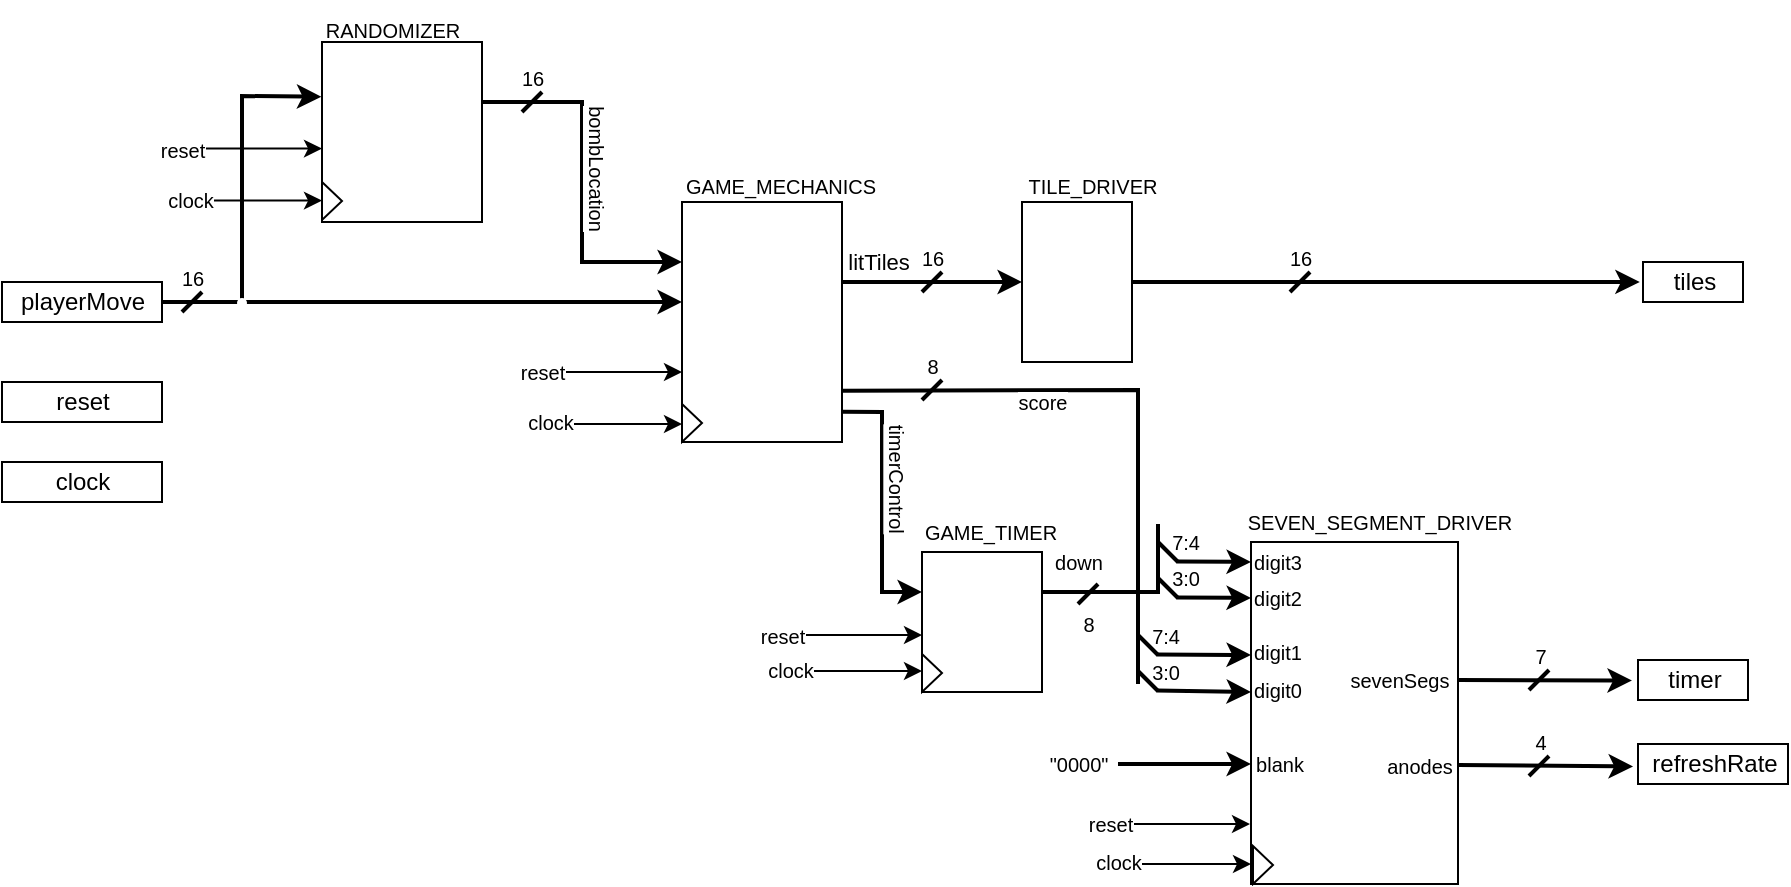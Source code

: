 <mxfile>
    <diagram id="KhUCfNvhIDTQsZcqQasR" name="Page-1">
        <mxGraphModel dx="780" dy="458" grid="1" gridSize="10" guides="1" tooltips="1" connect="1" arrows="1" fold="1" page="1" pageScale="1" pageWidth="1169" pageHeight="827" background="none" math="0" shadow="0">
            <root>
                <mxCell id="0"/>
                <mxCell id="1" parent="0"/>
                <mxCell id="27" style="edgeStyle=none;rounded=0;html=1;exitX=0;exitY=0;exitDx=80;exitDy=10;exitPerimeter=0;entryX=0;entryY=0.417;entryDx=0;entryDy=0;entryPerimeter=0;strokeWidth=2;" parent="1" source="2" target="11" edge="1">
                    <mxGeometry relative="1" as="geometry"/>
                </mxCell>
                <mxCell id="28" style="edgeStyle=none;rounded=0;html=1;exitX=0;exitY=0;exitDx=80;exitDy=10;exitPerimeter=0;entryX=-0.004;entryY=0.304;entryDx=0;entryDy=0;entryPerimeter=0;strokeWidth=2;" parent="1" source="2" target="4" edge="1">
                    <mxGeometry relative="1" as="geometry">
                        <Array as="points">
                            <mxPoint x="332" y="379"/>
                            <mxPoint x="332" y="276"/>
                        </Array>
                    </mxGeometry>
                </mxCell>
                <mxCell id="2" value="playerMove" style="externalPins=0;recursiveResize=0;shadow=0;dashed=0;align=center;html=1;strokeWidth=1;shape=mxgraph.rtl.abstract.entity;container=1;collapsible=0;kind=input;drawPins=0;left=0;right=1;bottom=0;top=0;" parent="1" vertex="1">
                    <mxGeometry x="212" y="369" width="80" height="20" as="geometry"/>
                </mxCell>
                <mxCell id="3" value="tiles" style="externalPins=0;recursiveResize=0;shadow=0;dashed=0;align=center;html=1;strokeWidth=1;shape=mxgraph.rtl.abstract.entity;container=1;collapsible=0;kind=input;drawPins=0;left=0;right=1;bottom=0;top=0;" parent="1" vertex="1">
                    <mxGeometry x="1032.5" y="359" width="50" height="20" as="geometry"/>
                </mxCell>
                <mxCell id="29" style="edgeStyle=none;rounded=0;html=1;entryX=0;entryY=0;entryDx=0;entryDy=30;entryPerimeter=0;strokeWidth=2;" parent="1" target="11" edge="1">
                    <mxGeometry relative="1" as="geometry">
                        <mxPoint x="452" y="279" as="sourcePoint"/>
                        <Array as="points">
                            <mxPoint x="502" y="279"/>
                            <mxPoint x="502" y="359"/>
                        </Array>
                    </mxGeometry>
                </mxCell>
                <mxCell id="55" value="bombLocation" style="edgeLabel;html=1;align=center;verticalAlign=middle;resizable=0;points=[];fontSize=10;rotation=90;" parent="29" vertex="1" connectable="0">
                    <mxGeometry x="-0.085" relative="1" as="geometry">
                        <mxPoint x="8" as="offset"/>
                    </mxGeometry>
                </mxCell>
                <mxCell id="4" value="" style="externalPins=0;recursiveResize=0;shadow=0;dashed=0;align=center;html=1;strokeWidth=1;shape=mxgraph.rtl.abstract.entity;container=1;collapsible=0;kind=sequential;drawPins=0;left=3;right=2;bottom=0;top=0;" parent="1" vertex="1">
                    <mxGeometry x="372" y="249" width="80" height="90" as="geometry"/>
                </mxCell>
                <mxCell id="53" value="" style="triangle;whiteSpace=wrap;html=1;strokeWidth=1;fontSize=10;fillColor=none;" parent="4" vertex="1">
                    <mxGeometry y="70" width="10" height="19" as="geometry"/>
                </mxCell>
                <mxCell id="5" value="" style="externalPins=0;recursiveResize=0;shadow=0;dashed=0;align=center;html=1;strokeWidth=1;shape=mxgraph.rtl.abstract.entity;container=1;collapsible=0;kind=sequential;drawPins=0;left=3;right=2;bottom=0;top=0;" parent="1" vertex="1">
                    <mxGeometry x="722" y="329" width="55" height="80" as="geometry"/>
                </mxCell>
                <mxCell id="8" value="" style="externalPins=0;recursiveResize=0;shadow=0;dashed=0;align=center;html=1;strokeWidth=1;shape=mxgraph.rtl.abstract.entity;container=1;collapsible=0;kind=sequential;drawPins=0;left=3;right=2;bottom=0;top=0;" parent="1" vertex="1">
                    <mxGeometry x="672" y="504" width="60" height="70" as="geometry"/>
                </mxCell>
                <mxCell id="57" value="" style="triangle;whiteSpace=wrap;html=1;strokeWidth=1;fontSize=10;fillColor=none;" parent="8" vertex="1">
                    <mxGeometry y="51" width="10" height="19" as="geometry"/>
                </mxCell>
                <mxCell id="34" style="edgeStyle=none;rounded=0;html=1;exitX=1;exitY=0.5;exitDx=0;exitDy=0;entryX=-0.055;entryY=0.514;entryDx=0;entryDy=0;entryPerimeter=0;strokeWidth=2;" parent="1" source="65" target="10" edge="1">
                    <mxGeometry relative="1" as="geometry"/>
                </mxCell>
                <mxCell id="9" value="" style="externalPins=0;recursiveResize=0;shadow=0;dashed=0;align=center;html=1;strokeWidth=1;shape=mxgraph.rtl.abstract.entity;container=1;collapsible=0;kind=sequential;drawPins=0;left=3;right=2;bottom=0;top=0;" parent="1" vertex="1">
                    <mxGeometry x="836.5" y="499" width="103.5" height="171" as="geometry"/>
                </mxCell>
                <mxCell id="65" value="sevenSegs" style="text;html=1;strokeColor=none;fillColor=none;align=center;verticalAlign=middle;whiteSpace=wrap;rounded=0;strokeWidth=1;fontSize=10;" parent="9" vertex="1">
                    <mxGeometry x="45.5" y="54" width="58" height="30" as="geometry"/>
                </mxCell>
                <mxCell id="67" value="anodes" style="text;html=1;strokeColor=none;fillColor=none;align=center;verticalAlign=middle;whiteSpace=wrap;rounded=0;strokeWidth=1;fontSize=10;" parent="9" vertex="1">
                    <mxGeometry x="65.5" y="102" width="38" height="19" as="geometry"/>
                </mxCell>
                <mxCell id="68" value="" style="triangle;whiteSpace=wrap;html=1;strokeWidth=1;fontSize=10;fillColor=none;" parent="9" vertex="1">
                    <mxGeometry x="1" y="152" width="10" height="19" as="geometry"/>
                </mxCell>
                <mxCell id="72" value="digit0" style="text;html=1;strokeColor=none;fillColor=none;align=center;verticalAlign=middle;whiteSpace=wrap;rounded=0;strokeWidth=1;fontSize=10;" parent="9" vertex="1">
                    <mxGeometry y="64" width="26" height="20" as="geometry"/>
                </mxCell>
                <mxCell id="71" value="digit1" style="text;html=1;strokeColor=none;fillColor=none;align=center;verticalAlign=middle;whiteSpace=wrap;rounded=0;strokeWidth=1;fontSize=10;" parent="9" vertex="1">
                    <mxGeometry y="45" width="26" height="20" as="geometry"/>
                </mxCell>
                <mxCell id="70" value="digit2" style="text;html=1;strokeColor=none;fillColor=none;align=center;verticalAlign=middle;whiteSpace=wrap;rounded=0;strokeWidth=1;fontSize=10;" parent="9" vertex="1">
                    <mxGeometry y="18" width="26" height="20" as="geometry"/>
                </mxCell>
                <mxCell id="69" value="digit3" style="text;html=1;strokeColor=none;fillColor=none;align=center;verticalAlign=middle;whiteSpace=wrap;rounded=0;strokeWidth=1;fontSize=10;" parent="9" vertex="1">
                    <mxGeometry width="26" height="20" as="geometry"/>
                </mxCell>
                <mxCell id="78" value="blank" style="text;html=1;strokeColor=none;fillColor=none;align=center;verticalAlign=middle;whiteSpace=wrap;rounded=0;strokeWidth=1;fontSize=10;" parent="9" vertex="1">
                    <mxGeometry y="101" width="28" height="20" as="geometry"/>
                </mxCell>
                <mxCell id="10" value="timer" style="externalPins=0;recursiveResize=0;shadow=0;dashed=0;align=center;html=1;strokeWidth=1;shape=mxgraph.rtl.abstract.entity;container=1;collapsible=0;kind=input;drawPins=0;left=0;right=1;bottom=0;top=0;" parent="1" vertex="1">
                    <mxGeometry x="1030" y="558" width="55" height="20" as="geometry"/>
                </mxCell>
                <mxCell id="46" style="edgeStyle=none;rounded=0;html=1;exitX=1.002;exitY=0.874;exitDx=0;exitDy=0;exitPerimeter=0;entryX=0;entryY=0;entryDx=0;entryDy=20;entryPerimeter=0;strokeWidth=2;fontSize=10;" parent="1" source="11" target="8" edge="1">
                    <mxGeometry relative="1" as="geometry">
                        <Array as="points">
                            <mxPoint x="652" y="434"/>
                            <mxPoint x="652" y="524"/>
                        </Array>
                    </mxGeometry>
                </mxCell>
                <mxCell id="105" value="timerControl" style="edgeLabel;html=1;align=center;verticalAlign=middle;resizable=0;points=[];fontSize=10;rotation=90;" parent="46" vertex="1" connectable="0">
                    <mxGeometry x="-0.221" y="1" relative="1" as="geometry">
                        <mxPoint x="7" y="2" as="offset"/>
                    </mxGeometry>
                </mxCell>
                <mxCell id="11" value="" style="externalPins=0;recursiveResize=0;shadow=0;dashed=0;align=center;html=1;strokeWidth=1;shape=mxgraph.rtl.abstract.entity;container=1;collapsible=0;kind=sequential;drawPins=0;left=3;right=2;bottom=0;top=0;" parent="1" vertex="1">
                    <mxGeometry x="552" y="329" width="80" height="120" as="geometry"/>
                </mxCell>
                <mxCell id="54" value="" style="triangle;whiteSpace=wrap;html=1;strokeWidth=1;fontSize=10;fillColor=none;" parent="11" vertex="1">
                    <mxGeometry y="101" width="10" height="19" as="geometry"/>
                </mxCell>
                <mxCell id="14" value="reset" style="externalPins=0;recursiveResize=0;shadow=0;dashed=0;align=center;html=1;strokeWidth=1;shape=mxgraph.rtl.abstract.entity;container=1;collapsible=0;kind=input;drawPins=0;left=0;right=1;bottom=0;top=0;" parent="1" vertex="1">
                    <mxGeometry x="212" y="419" width="80" height="20" as="geometry"/>
                </mxCell>
                <mxCell id="15" value="clock" style="externalPins=0;recursiveResize=0;shadow=0;dashed=0;align=center;html=1;strokeWidth=1;shape=mxgraph.rtl.abstract.entity;container=1;collapsible=0;kind=input;drawPins=0;left=0;right=1;bottom=0;top=0;" parent="1" vertex="1">
                    <mxGeometry x="212" y="459" width="80" height="20" as="geometry"/>
                </mxCell>
                <mxCell id="24" value="16" style="verticalLabelPosition=top;shadow=0;dashed=0;align=center;html=1;verticalAlign=bottom;shape=mxgraph.electrical.transmission.bus_width;pointerEvents=1;fontSize=10;labelPosition=center;strokeWidth=2;spacing=0;" parent="1" vertex="1">
                    <mxGeometry x="302" y="374" width="10" height="10" as="geometry"/>
                </mxCell>
                <mxCell id="31" value="16" style="verticalLabelPosition=top;shadow=0;dashed=0;align=center;html=1;verticalAlign=bottom;shape=mxgraph.electrical.transmission.bus_width;pointerEvents=1;strokeWidth=2;fontSize=10;labelPosition=center;spacing=0;" parent="1" vertex="1">
                    <mxGeometry x="472" y="274" width="10" height="10" as="geometry"/>
                </mxCell>
                <mxCell id="36" value="" style="endArrow=classic;html=1;rounded=0;exitX=0;exitY=0;exitDx=80;exitDy=40;exitPerimeter=0;entryX=0;entryY=0;entryDx=0;entryDy=40;entryPerimeter=0;strokeWidth=2;" parent="1" source="11" target="5" edge="1">
                    <mxGeometry width="50" height="50" relative="1" as="geometry">
                        <mxPoint x="762" y="419" as="sourcePoint"/>
                        <mxPoint x="812" y="369" as="targetPoint"/>
                    </mxGeometry>
                </mxCell>
                <mxCell id="136" value="litTiles" style="edgeLabel;html=1;align=center;verticalAlign=middle;resizable=0;points=[];" vertex="1" connectable="0" parent="36">
                    <mxGeometry x="-0.674" relative="1" as="geometry">
                        <mxPoint x="3" y="-10" as="offset"/>
                    </mxGeometry>
                </mxCell>
                <mxCell id="37" value="" style="endArrow=classic;html=1;rounded=0;entryX=-0.032;entryY=0.497;entryDx=0;entryDy=0;entryPerimeter=0;strokeWidth=2;" parent="1" target="3" edge="1">
                    <mxGeometry width="50" height="50" relative="1" as="geometry">
                        <mxPoint x="777" y="369" as="sourcePoint"/>
                        <mxPoint x="827" y="319" as="targetPoint"/>
                    </mxGeometry>
                </mxCell>
                <mxCell id="41" value="" style="externalPins=0;recursiveResize=0;ellipse;whiteSpace=wrap;html=1;aspect=fixed;fillColor=#FFFFFF;strokeColor=none;noLabel=1;snapToPoint=1;perimeter=none;resizable=0;rotatable=0;" parent="1" vertex="1">
                    <mxGeometry x="329.5" y="377" width="5" height="5" as="geometry"/>
                </mxCell>
                <mxCell id="42" value="16" style="verticalLabelPosition=top;shadow=0;dashed=0;align=center;html=1;verticalAlign=bottom;shape=mxgraph.electrical.transmission.bus_width;pointerEvents=1;strokeWidth=2;fontSize=10;labelPosition=center;spacing=0;" parent="1" vertex="1">
                    <mxGeometry x="672" y="364" width="10" height="10" as="geometry"/>
                </mxCell>
                <mxCell id="43" value="16" style="verticalLabelPosition=top;shadow=0;dashed=0;align=center;html=1;verticalAlign=bottom;shape=mxgraph.electrical.transmission.bus_width;pointerEvents=1;strokeWidth=2;fontSize=10;labelPosition=center;spacing=0;" parent="1" vertex="1">
                    <mxGeometry x="856" y="364" width="10" height="10" as="geometry"/>
                </mxCell>
                <mxCell id="45" value="7" style="verticalLabelPosition=top;shadow=0;dashed=0;align=center;html=1;verticalAlign=bottom;shape=mxgraph.electrical.transmission.bus_width;pointerEvents=1;strokeWidth=2;fontSize=10;labelPosition=center;spacing=0;" parent="1" vertex="1">
                    <mxGeometry x="975.5" y="563" width="10" height="10" as="geometry"/>
                </mxCell>
                <mxCell id="66" value="SEVEN_SEGMENT_DRIVER" style="text;html=1;strokeColor=none;fillColor=none;align=center;verticalAlign=middle;whiteSpace=wrap;rounded=0;strokeWidth=1;fontSize=10;" parent="1" vertex="1">
                    <mxGeometry x="825.5" y="474" width="150" height="30" as="geometry"/>
                </mxCell>
                <mxCell id="83" value="" style="endArrow=none;html=1;rounded=0;strokeWidth=2;fontSize=10;exitX=1.001;exitY=0.786;exitDx=0;exitDy=0;exitPerimeter=0;" parent="1" source="11" edge="1">
                    <mxGeometry width="50" height="50" relative="1" as="geometry">
                        <mxPoint x="790" y="440" as="sourcePoint"/>
                        <mxPoint x="780" y="570" as="targetPoint"/>
                        <Array as="points">
                            <mxPoint x="780" y="423"/>
                        </Array>
                    </mxGeometry>
                </mxCell>
                <mxCell id="102" value="score" style="edgeLabel;html=1;align=center;verticalAlign=middle;resizable=0;points=[];fontSize=10;" parent="83" vertex="1" connectable="0">
                    <mxGeometry x="-0.338" relative="1" as="geometry">
                        <mxPoint x="2" y="6" as="offset"/>
                    </mxGeometry>
                </mxCell>
                <mxCell id="84" value="7:4" style="verticalLabelPosition=bottom;shadow=0;dashed=0;align=right;html=1;verticalAlign=top;shape=mxgraph.electrical.transmission.bus_width;pointerEvents=1;strokeWidth=2;fontSize=10;labelPosition=left;spacing=0;rotation=90;horizontal=0;" parent="1" vertex="1">
                    <mxGeometry x="780" y="545.5" width="10" height="10" as="geometry"/>
                </mxCell>
                <mxCell id="86" value="" style="endArrow=classic;html=1;rounded=0;strokeWidth=2;fontSize=10;exitX=0.97;exitY=0.073;exitDx=0;exitDy=0;exitPerimeter=0;entryX=0;entryY=0.5;entryDx=0;entryDy=0;" parent="1" source="84" edge="1">
                    <mxGeometry width="50" height="50" relative="1" as="geometry">
                        <mxPoint x="810" y="554.5" as="sourcePoint"/>
                        <mxPoint x="836.5" y="555.5" as="targetPoint"/>
                        <Array as="points"/>
                    </mxGeometry>
                </mxCell>
                <mxCell id="87" value="3:0" style="verticalLabelPosition=bottom;shadow=0;dashed=0;align=right;html=1;verticalAlign=top;shape=mxgraph.electrical.transmission.bus_width;pointerEvents=1;strokeWidth=2;fontSize=10;labelPosition=left;spacing=0;rotation=90;horizontal=0;" parent="1" vertex="1">
                    <mxGeometry x="780" y="563.5" width="10" height="10" as="geometry"/>
                </mxCell>
                <mxCell id="88" value="" style="endArrow=classic;html=1;rounded=0;strokeWidth=2;fontSize=10;exitX=0.97;exitY=0.073;exitDx=0;exitDy=0;exitPerimeter=0;entryX=0;entryY=0.5;entryDx=0;entryDy=0;" parent="1" source="87" edge="1">
                    <mxGeometry width="50" height="50" relative="1" as="geometry">
                        <mxPoint x="820" y="564.5" as="sourcePoint"/>
                        <mxPoint x="836.5" y="574" as="targetPoint"/>
                        <Array as="points"/>
                    </mxGeometry>
                </mxCell>
                <mxCell id="89" value="" style="endArrow=classic;html=1;rounded=0;strokeWidth=2;fontSize=10;" parent="1" edge="1">
                    <mxGeometry width="50" height="50" relative="1" as="geometry">
                        <mxPoint x="770" y="610" as="sourcePoint"/>
                        <mxPoint x="836.5" y="610" as="targetPoint"/>
                    </mxGeometry>
                </mxCell>
                <mxCell id="90" value="&quot;0000&quot;" style="edgeLabel;html=1;align=center;verticalAlign=middle;resizable=0;points=[];fontSize=10;" parent="89" vertex="1" connectable="0">
                    <mxGeometry x="-0.495" relative="1" as="geometry">
                        <mxPoint x="-37" as="offset"/>
                    </mxGeometry>
                </mxCell>
                <mxCell id="92" value="refreshRate" style="externalPins=0;recursiveResize=0;shadow=0;dashed=0;align=center;html=1;strokeWidth=1;shape=mxgraph.rtl.abstract.entity;container=1;collapsible=0;kind=input;drawPins=0;left=0;right=1;bottom=0;top=0;" parent="1" vertex="1">
                    <mxGeometry x="1030" y="600" width="75" height="20" as="geometry"/>
                </mxCell>
                <mxCell id="93" style="edgeStyle=none;rounded=0;html=1;exitX=1;exitY=0.5;exitDx=0;exitDy=0;entryX=-0.033;entryY=0.561;entryDx=0;entryDy=0;entryPerimeter=0;strokeWidth=2;fontSize=10;" parent="1" source="67" target="92" edge="1">
                    <mxGeometry relative="1" as="geometry"/>
                </mxCell>
                <mxCell id="94" value="4" style="verticalLabelPosition=top;shadow=0;dashed=0;align=center;html=1;verticalAlign=bottom;shape=mxgraph.electrical.transmission.bus_width;pointerEvents=1;strokeWidth=2;fontSize=10;labelPosition=center;spacing=0;" parent="1" vertex="1">
                    <mxGeometry x="975.5" y="606" width="10" height="10" as="geometry"/>
                </mxCell>
                <mxCell id="96" value="" style="endArrow=none;html=1;strokeWidth=2;rounded=0;fontSize=10;exitX=0;exitY=0;exitDx=60;exitDy=20;exitPerimeter=0;" parent="1" source="8" edge="1">
                    <mxGeometry width="100" relative="1" as="geometry">
                        <mxPoint x="720" y="530" as="sourcePoint"/>
                        <mxPoint x="790" y="490" as="targetPoint"/>
                        <Array as="points">
                            <mxPoint x="790" y="524"/>
                        </Array>
                    </mxGeometry>
                </mxCell>
                <mxCell id="97" value="down" style="edgeLabel;html=1;align=center;verticalAlign=middle;resizable=0;points=[];fontSize=10;" parent="96" vertex="1" connectable="0">
                    <mxGeometry x="-0.504" relative="1" as="geometry">
                        <mxPoint x="-5" y="-15" as="offset"/>
                    </mxGeometry>
                </mxCell>
                <mxCell id="98" value="7:4" style="verticalLabelPosition=bottom;shadow=0;dashed=0;align=right;html=1;verticalAlign=top;shape=mxgraph.electrical.transmission.bus_width;pointerEvents=1;strokeWidth=2;fontSize=10;labelPosition=left;spacing=0;rotation=90;horizontal=0;" parent="1" vertex="1">
                    <mxGeometry x="790" y="499" width="10" height="10" as="geometry"/>
                </mxCell>
                <mxCell id="99" value="" style="endArrow=classic;html=1;rounded=0;strokeWidth=2;fontSize=10;exitX=0.97;exitY=0.073;exitDx=0;exitDy=0;exitPerimeter=0;entryX=0;entryY=0.5;entryDx=0;entryDy=0;" parent="1" source="98" target="69" edge="1">
                    <mxGeometry width="50" height="50" relative="1" as="geometry">
                        <mxPoint x="820" y="508" as="sourcePoint"/>
                        <mxPoint x="846.5" y="509" as="targetPoint"/>
                        <Array as="points"/>
                    </mxGeometry>
                </mxCell>
                <mxCell id="100" value="3:0" style="verticalLabelPosition=bottom;shadow=0;dashed=0;align=right;html=1;verticalAlign=top;shape=mxgraph.electrical.transmission.bus_width;pointerEvents=1;strokeWidth=2;fontSize=10;labelPosition=left;spacing=0;rotation=90;horizontal=0;" parent="1" vertex="1">
                    <mxGeometry x="790" y="517" width="10" height="10" as="geometry"/>
                </mxCell>
                <mxCell id="101" value="" style="endArrow=classic;html=1;rounded=0;strokeWidth=2;fontSize=10;exitX=0.97;exitY=0.073;exitDx=0;exitDy=0;exitPerimeter=0;entryX=0;entryY=0.5;entryDx=0;entryDy=0;" parent="1" source="100" target="70" edge="1">
                    <mxGeometry width="50" height="50" relative="1" as="geometry">
                        <mxPoint x="830" y="518" as="sourcePoint"/>
                        <mxPoint x="846.5" y="527.5" as="targetPoint"/>
                        <Array as="points"/>
                    </mxGeometry>
                </mxCell>
                <mxCell id="103" value="8" style="verticalLabelPosition=top;shadow=0;dashed=0;align=center;html=1;verticalAlign=bottom;shape=mxgraph.electrical.transmission.bus_width;pointerEvents=1;strokeWidth=2;fontSize=10;labelPosition=center;spacing=0;" parent="1" vertex="1">
                    <mxGeometry x="672" y="418" width="10" height="10" as="geometry"/>
                </mxCell>
                <mxCell id="104" value="8" style="verticalLabelPosition=bottom;shadow=0;dashed=0;align=center;html=1;verticalAlign=top;shape=mxgraph.electrical.transmission.bus_width;pointerEvents=1;strokeWidth=2;fontSize=10;labelPosition=center;spacing=0;" parent="1" vertex="1">
                    <mxGeometry x="750" y="520" width="10" height="10" as="geometry"/>
                </mxCell>
                <mxCell id="112" value="" style="endArrow=classic;html=1;rounded=0;strokeWidth=1;fontSize=10;" parent="1" edge="1">
                    <mxGeometry width="50" height="50" relative="1" as="geometry">
                        <mxPoint x="494" y="414" as="sourcePoint"/>
                        <mxPoint x="552" y="414" as="targetPoint"/>
                    </mxGeometry>
                </mxCell>
                <mxCell id="113" value="reset" style="edgeLabel;html=1;align=center;verticalAlign=middle;resizable=0;points=[];fontSize=10;" parent="112" vertex="1" connectable="0">
                    <mxGeometry x="0.159" y="1" relative="1" as="geometry">
                        <mxPoint x="-46" y="1" as="offset"/>
                    </mxGeometry>
                </mxCell>
                <mxCell id="114" value="" style="endArrow=classic;html=1;rounded=0;strokeWidth=1;fontSize=10;" parent="1" edge="1">
                    <mxGeometry width="50" height="50" relative="1" as="geometry">
                        <mxPoint x="614" y="545.5" as="sourcePoint"/>
                        <mxPoint x="672" y="545.5" as="targetPoint"/>
                    </mxGeometry>
                </mxCell>
                <mxCell id="115" value="reset" style="edgeLabel;html=1;align=center;verticalAlign=middle;resizable=0;points=[];fontSize=10;" parent="114" vertex="1" connectable="0">
                    <mxGeometry x="0.159" y="1" relative="1" as="geometry">
                        <mxPoint x="-46" y="1" as="offset"/>
                    </mxGeometry>
                </mxCell>
                <mxCell id="116" value="" style="endArrow=classic;html=1;rounded=0;strokeWidth=1;fontSize=10;" parent="1" edge="1">
                    <mxGeometry width="50" height="50" relative="1" as="geometry">
                        <mxPoint x="778" y="640" as="sourcePoint"/>
                        <mxPoint x="836" y="640" as="targetPoint"/>
                    </mxGeometry>
                </mxCell>
                <mxCell id="117" value="reset" style="edgeLabel;html=1;align=center;verticalAlign=middle;resizable=0;points=[];fontSize=10;" parent="116" vertex="1" connectable="0">
                    <mxGeometry x="0.159" y="1" relative="1" as="geometry">
                        <mxPoint x="-46" y="1" as="offset"/>
                    </mxGeometry>
                </mxCell>
                <mxCell id="121" value="" style="endArrow=classic;html=1;rounded=0;strokeWidth=1;fontSize=10;" parent="1" edge="1">
                    <mxGeometry width="50" height="50" relative="1" as="geometry">
                        <mxPoint x="490" y="440" as="sourcePoint"/>
                        <mxPoint x="552" y="440" as="targetPoint"/>
                    </mxGeometry>
                </mxCell>
                <mxCell id="122" value="clock" style="edgeLabel;html=1;align=center;verticalAlign=middle;resizable=0;points=[];fontSize=10;" parent="121" vertex="1" connectable="0">
                    <mxGeometry x="0.245" y="-1" relative="1" as="geometry">
                        <mxPoint x="-43" y="-2" as="offset"/>
                    </mxGeometry>
                </mxCell>
                <mxCell id="124" value="" style="endArrow=classic;html=1;rounded=0;strokeWidth=1;fontSize=10;" parent="1" edge="1">
                    <mxGeometry width="50" height="50" relative="1" as="geometry">
                        <mxPoint x="610" y="563.5" as="sourcePoint"/>
                        <mxPoint x="672" y="563.5" as="targetPoint"/>
                    </mxGeometry>
                </mxCell>
                <mxCell id="125" value="clock" style="edgeLabel;html=1;align=center;verticalAlign=middle;resizable=0;points=[];fontSize=10;" parent="124" vertex="1" connectable="0">
                    <mxGeometry x="0.245" y="-1" relative="1" as="geometry">
                        <mxPoint x="-43" y="-2" as="offset"/>
                    </mxGeometry>
                </mxCell>
                <mxCell id="126" value="" style="endArrow=classic;html=1;rounded=0;strokeWidth=1;fontSize=10;" parent="1" edge="1">
                    <mxGeometry width="50" height="50" relative="1" as="geometry">
                        <mxPoint x="774.5" y="660" as="sourcePoint"/>
                        <mxPoint x="836.5" y="660" as="targetPoint"/>
                    </mxGeometry>
                </mxCell>
                <mxCell id="127" value="clock" style="edgeLabel;html=1;align=center;verticalAlign=middle;resizable=0;points=[];fontSize=10;" parent="126" vertex="1" connectable="0">
                    <mxGeometry x="0.245" y="-1" relative="1" as="geometry">
                        <mxPoint x="-43" y="-2" as="offset"/>
                    </mxGeometry>
                </mxCell>
                <mxCell id="128" value="" style="endArrow=classic;html=1;rounded=0;strokeWidth=1;fontSize=10;" parent="1" edge="1">
                    <mxGeometry width="50" height="50" relative="1" as="geometry">
                        <mxPoint x="314" y="302.31" as="sourcePoint"/>
                        <mxPoint x="372" y="302.31" as="targetPoint"/>
                    </mxGeometry>
                </mxCell>
                <mxCell id="129" value="reset" style="edgeLabel;html=1;align=center;verticalAlign=middle;resizable=0;points=[];fontSize=10;" parent="128" vertex="1" connectable="0">
                    <mxGeometry x="0.159" y="1" relative="1" as="geometry">
                        <mxPoint x="-46" y="1" as="offset"/>
                    </mxGeometry>
                </mxCell>
                <mxCell id="130" value="" style="endArrow=classic;html=1;rounded=0;strokeWidth=1;fontSize=10;" parent="1" edge="1">
                    <mxGeometry width="50" height="50" relative="1" as="geometry">
                        <mxPoint x="310" y="328.31" as="sourcePoint"/>
                        <mxPoint x="372" y="328.31" as="targetPoint"/>
                    </mxGeometry>
                </mxCell>
                <mxCell id="131" value="clock" style="edgeLabel;html=1;align=center;verticalAlign=middle;resizable=0;points=[];fontSize=10;" parent="130" vertex="1" connectable="0">
                    <mxGeometry x="0.245" y="-1" relative="1" as="geometry">
                        <mxPoint x="-43" y="-2" as="offset"/>
                    </mxGeometry>
                </mxCell>
                <mxCell id="132" value="RANDOMIZER" style="text;html=1;align=center;verticalAlign=middle;resizable=0;points=[];autosize=1;strokeColor=none;fillColor=none;fontSize=10;" parent="1" vertex="1">
                    <mxGeometry x="362" y="228" width="90" height="30" as="geometry"/>
                </mxCell>
                <mxCell id="133" value="GAME_MECHANICS" style="text;html=1;align=center;verticalAlign=middle;resizable=0;points=[];autosize=1;strokeColor=none;fillColor=none;fontSize=10;" parent="1" vertex="1">
                    <mxGeometry x="541" y="306" width="120" height="30" as="geometry"/>
                </mxCell>
                <mxCell id="134" value="TILE_DRIVER" style="text;html=1;align=center;verticalAlign=middle;resizable=0;points=[];autosize=1;strokeColor=none;fillColor=none;fontSize=10;" parent="1" vertex="1">
                    <mxGeometry x="712" y="306" width="90" height="30" as="geometry"/>
                </mxCell>
                <mxCell id="135" value="GAME_TIMER" style="text;html=1;align=center;verticalAlign=middle;resizable=0;points=[];autosize=1;strokeColor=none;fillColor=none;fontSize=10;" parent="1" vertex="1">
                    <mxGeometry x="661" y="479" width="90" height="30" as="geometry"/>
                </mxCell>
            </root>
        </mxGraphModel>
    </diagram>
</mxfile>
